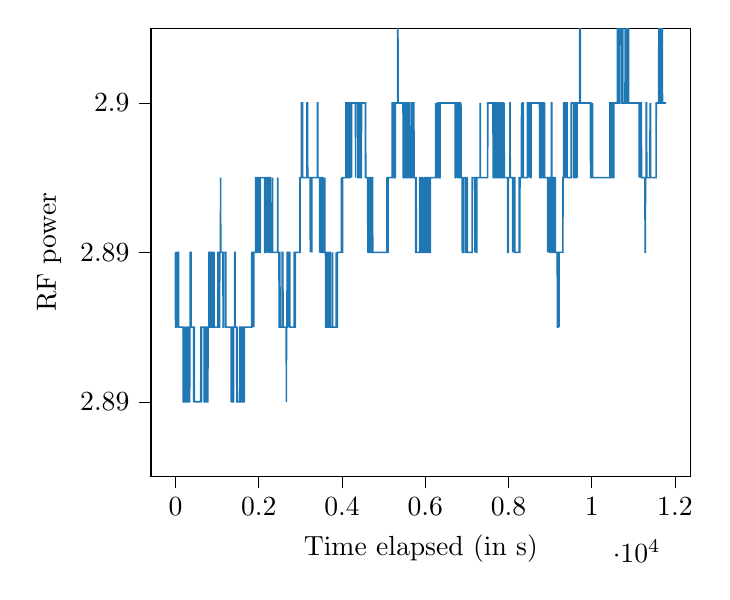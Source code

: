 % This file was created by tikzplotlib v0.9.5.
\begin{tikzpicture}

\definecolor{color0}{rgb}{0.122,0.467,0.706}

\begin{axis}[
legend cell align={left},
legend style={fill opacity=0.8, draw opacity=1, text opacity=1, draw=white!80!black},
tick align=outside,
tick pos=left,
x grid style={white!69.02!black},
xlabel={Time elapsed (in s)},
ylabel={RF power},
xmin=-589.4, xmax=12377.4,
xtick style={color=black},
y grid style={white!69.02!black},
ymin=2.891, ymax=2.897,
ytick style={color=black}
]
\addplot [semithick, color0]
table {%
0 2.894
2 2.893
4 2.893
6 2.893
8 2.893
10 2.893
12 2.893
14 2.893
16 2.894
18 2.893
20 2.893
22 2.893
24 2.894
26 2.894
28 2.894
30 2.894
32 2.894
34 2.894
36 2.894
38 2.894
40 2.894
42 2.894
44 2.894
46 2.894
48 2.894
50 2.894
52 2.894
54 2.894
56 2.894
58 2.894
60 2.894
62 2.893
64 2.894
66 2.894
68 2.893
70 2.894
72 2.894
74 2.893
76 2.893
78 2.893
80 2.893
82 2.893
84 2.893
86 2.893
88 2.893
90 2.893
92 2.893
94 2.893
96 2.893
98 2.893
100 2.893
102 2.893
104 2.893
106 2.893
108 2.893
110 2.893
112 2.893
114 2.893
116 2.893
118 2.893
120 2.893
122 2.893
124 2.893
126 2.893
128 2.893
130 2.893
132 2.893
134 2.893
136 2.893
138 2.893
140 2.893
142 2.893
144 2.893
146 2.893
148 2.893
150 2.893
152 2.893
154 2.893
156 2.893
158 2.893
160 2.893
162 2.893
164 2.893
166 2.893
168 2.893
170 2.893
172 2.893
174 2.893
176 2.893
178 2.893
180 2.893
182 2.893
184 2.892
186 2.892
188 2.892
190 2.892
192 2.892
194 2.892
196 2.892
198 2.893
200 2.892
202 2.893
204 2.893
206 2.892
208 2.892
210 2.892
212 2.892
214 2.893
216 2.892
218 2.892
220 2.892
222 2.892
224 2.892
226 2.892
228 2.892
230 2.892
232 2.892
234 2.893
236 2.892
238 2.892
240 2.892
242 2.892
244 2.892
246 2.892
248 2.892
250 2.892
252 2.892
254 2.892
256 2.892
258 2.892
260 2.892
262 2.892
264 2.893
266 2.893
268 2.893
270 2.893
272 2.893
274 2.893
276 2.893
278 2.893
280 2.893
282 2.893
284 2.893
286 2.893
288 2.893
290 2.893
292 2.893
294 2.893
296 2.893
298 2.893
300 2.893
302 2.893
304 2.892
306 2.892
308 2.892
310 2.892
312 2.892
314 2.892
316 2.892
318 2.893
320 2.892
322 2.892
324 2.892
326 2.892
328 2.892
330 2.893
332 2.893
334 2.893
336 2.893
338 2.893
340 2.892
342 2.893
344 2.893
346 2.893
348 2.893
350 2.893
352 2.893
354 2.894
356 2.894
358 2.894
360 2.894
362 2.894
364 2.894
366 2.894
368 2.894
370 2.894
372 2.894
374 2.893
376 2.893
378 2.893
380 2.893
382 2.893
384 2.893
386 2.893
388 2.893
390 2.893
392 2.893
394 2.893
396 2.893
398 2.893
400 2.893
402 2.893
404 2.893
406 2.893
408 2.893
410 2.893
412 2.893
414 2.893
416 2.893
418 2.893
420 2.893
422 2.893
424 2.893
426 2.893
428 2.893
430 2.893
432 2.893
434 2.893
436 2.893
438 2.893
440 2.892
442 2.893
444 2.892
446 2.893
448 2.893
450 2.893
452 2.893
454 2.892
456 2.892
458 2.892
460 2.892
462 2.892
464 2.892
466 2.892
468 2.892
470 2.892
472 2.892
474 2.892
476 2.892
478 2.892
480 2.892
482 2.892
484 2.892
486 2.892
488 2.892
490 2.892
492 2.892
494 2.892
496 2.892
498 2.892
500 2.892
502 2.892
504 2.892
506 2.892
508 2.892
510 2.892
512 2.892
514 2.892
516 2.892
518 2.892
520 2.892
522 2.892
524 2.892
526 2.892
528 2.892
530 2.892
532 2.892
534 2.892
536 2.892
538 2.892
540 2.892
542 2.892
544 2.892
546 2.892
548 2.892
550 2.892
552 2.892
554 2.892
556 2.892
558 2.892
560 2.892
562 2.892
564 2.892
566 2.892
568 2.892
570 2.892
572 2.892
574 2.892
576 2.892
578 2.892
580 2.892
582 2.892
584 2.892
586 2.892
588 2.892
590 2.892
592 2.892
594 2.892
596 2.892
598 2.892
600 2.892
602 2.892
604 2.892
606 2.892
608 2.892
610 2.893
612 2.893
614 2.893
616 2.893
618 2.893
620 2.893
622 2.893
624 2.893
626 2.892
628 2.893
630 2.893
632 2.893
634 2.893
636 2.893
638 2.893
640 2.893
642 2.893
644 2.893
646 2.893
648 2.893
650 2.893
652 2.893
654 2.893
656 2.893
658 2.893
660 2.893
662 2.893
664 2.893
666 2.893
668 2.893
670 2.893
672 2.893
674 2.893
676 2.893
678 2.893
680 2.893
682 2.893
684 2.893
686 2.893
688 2.893
690 2.893
692 2.892
694 2.893
696 2.893
698 2.892
700 2.892
702 2.892
704 2.893
706 2.892
708 2.892
710 2.892
712 2.893
714 2.893
716 2.893
718 2.893
720 2.893
722 2.893
724 2.893
726 2.893
728 2.893
730 2.893
732 2.893
734 2.893
736 2.893
738 2.893
740 2.893
742 2.893
744 2.893
746 2.893
748 2.893
750 2.893
752 2.893
754 2.893
756 2.893
758 2.892
760 2.892
762 2.893
764 2.892
766 2.893
768 2.892
770 2.892
772 2.892
774 2.892
776 2.892
778 2.892
780 2.893
782 2.893
784 2.893
786 2.893
788 2.893
790 2.893
792 2.893
794 2.893
796 2.893
798 2.893
800 2.893
802 2.893
804 2.894
806 2.894
808 2.893
810 2.894
812 2.894
814 2.893
816 2.893
818 2.893
820 2.893
822 2.893
824 2.893
826 2.893
828 2.893
830 2.893
832 2.894
834 2.893
836 2.893
838 2.893
840 2.893
842 2.893
844 2.893
846 2.894
848 2.894
850 2.894
852 2.894
854 2.894
856 2.894
858 2.894
860 2.894
862 2.894
864 2.894
866 2.894
868 2.894
870 2.894
872 2.894
874 2.894
876 2.894
878 2.893
880 2.894
882 2.893
884 2.893
886 2.893
888 2.893
890 2.894
892 2.893
894 2.894
896 2.894
898 2.893
900 2.893
902 2.894
904 2.894
906 2.894
908 2.894
910 2.894
912 2.894
914 2.893
916 2.893
918 2.893
920 2.894
922 2.894
924 2.893
926 2.894
928 2.893
930 2.893
932 2.893
934 2.893
936 2.893
938 2.893
940 2.893
942 2.893
944 2.893
946 2.893
948 2.893
950 2.893
952 2.893
954 2.893
956 2.893
958 2.893
960 2.893
962 2.893
964 2.893
966 2.893
968 2.893
970 2.893
972 2.893
974 2.893
976 2.893
978 2.893
980 2.893
982 2.893
984 2.893
986 2.893
988 2.893
990 2.893
992 2.893
994 2.893
996 2.893
998 2.893
1000 2.893
1002 2.893
1004 2.893
1006 2.893
1008 2.893
1010 2.893
1012 2.893
1014 2.893
1016 2.893
1018 2.893
1020 2.893
1022 2.894
1024 2.894
1026 2.894
1028 2.894
1030 2.894
1032 2.894
1034 2.894
1036 2.894
1038 2.894
1040 2.893
1042 2.894
1044 2.893
1046 2.893
1048 2.893
1050 2.893
1052 2.893
1054 2.893
1056 2.893
1058 2.893
1060 2.893
1062 2.894
1064 2.894
1066 2.894
1068 2.894
1070 2.894
1072 2.894
1074 2.894
1076 2.894
1078 2.894
1080 2.894
1082 2.894
1084 2.895
1086 2.894
1088 2.894
1090 2.894
1092 2.894
1094 2.894
1096 2.894
1098 2.894
1100 2.894
1102 2.894
1104 2.894
1106 2.894
1108 2.894
1110 2.894
1112 2.894
1114 2.894
1116 2.894
1118 2.894
1120 2.894
1122 2.894
1124 2.894
1126 2.894
1128 2.894
1130 2.894
1132 2.894
1134 2.894
1136 2.894
1138 2.894
1140 2.894
1142 2.894
1144 2.893
1146 2.893
1148 2.893
1150 2.893
1152 2.894
1154 2.893
1156 2.894
1158 2.894
1160 2.894
1162 2.894
1164 2.894
1166 2.894
1168 2.894
1170 2.894
1172 2.894
1174 2.894
1176 2.894
1178 2.894
1180 2.894
1182 2.894
1184 2.894
1186 2.894
1188 2.894
1190 2.894
1192 2.894
1194 2.894
1196 2.894
1198 2.894
1200 2.894
1202 2.894
1204 2.894
1206 2.894
1208 2.893
1210 2.893
1212 2.893
1214 2.893
1216 2.893
1218 2.893
1220 2.893
1222 2.893
1224 2.893
1226 2.893
1228 2.893
1230 2.893
1232 2.893
1234 2.893
1236 2.893
1238 2.893
1240 2.893
1242 2.893
1244 2.893
1246 2.893
1248 2.893
1250 2.893
1252 2.893
1254 2.893
1256 2.893
1258 2.893
1260 2.893
1262 2.893
1264 2.893
1266 2.893
1268 2.893
1270 2.893
1272 2.893
1274 2.893
1276 2.893
1278 2.893
1280 2.893
1282 2.893
1284 2.893
1286 2.893
1288 2.893
1290 2.893
1292 2.893
1294 2.893
1296 2.893
1298 2.893
1300 2.893
1302 2.893
1304 2.893
1306 2.893
1308 2.893
1310 2.893
1312 2.893
1314 2.893
1316 2.893
1318 2.893
1320 2.893
1322 2.893
1324 2.893
1326 2.893
1328 2.893
1330 2.893
1332 2.893
1334 2.893
1336 2.893
1338 2.892
1340 2.893
1342 2.893
1344 2.893
1346 2.893
1348 2.892
1350 2.892
1352 2.893
1354 2.893
1356 2.893
1358 2.892
1360 2.893
1362 2.892
1364 2.892
1366 2.892
1368 2.892
1370 2.892
1372 2.892
1374 2.892
1376 2.892
1378 2.892
1380 2.892
1382 2.892
1384 2.892
1386 2.892
1388 2.892
1390 2.892
1392 2.892
1394 2.892
1396 2.893
1398 2.893
1400 2.893
1402 2.893
1404 2.893
1406 2.893
1408 2.893
1410 2.893
1412 2.893
1414 2.893
1416 2.893
1418 2.893
1420 2.893
1422 2.893
1424 2.894
1426 2.893
1428 2.894
1430 2.894
1432 2.893
1434 2.893
1436 2.893
1438 2.893
1440 2.893
1442 2.893
1444 2.893
1446 2.893
1448 2.893
1450 2.893
1452 2.893
1454 2.893
1456 2.893
1458 2.893
1460 2.893
1462 2.893
1464 2.893
1466 2.893
1468 2.893
1470 2.893
1472 2.893
1474 2.892
1476 2.892
1478 2.892
1480 2.893
1482 2.892
1484 2.892
1486 2.892
1488 2.892
1490 2.892
1492 2.892
1494 2.892
1496 2.892
1498 2.892
1500 2.892
1502 2.892
1504 2.892
1506 2.892
1508 2.892
1510 2.892
1512 2.892
1514 2.892
1516 2.892
1518 2.892
1520 2.892
1522 2.892
1524 2.892
1526 2.892
1528 2.892
1530 2.892
1532 2.892
1534 2.892
1536 2.892
1538 2.892
1540 2.892
1542 2.892
1544 2.893
1546 2.893
1548 2.893
1550 2.893
1552 2.893
1554 2.893
1556 2.893
1558 2.893
1560 2.893
1562 2.893
1564 2.893
1566 2.893
1568 2.893
1570 2.893
1572 2.893
1574 2.892
1576 2.893
1578 2.893
1580 2.893
1582 2.893
1584 2.893
1586 2.892
1588 2.893
1590 2.893
1592 2.892
1594 2.892
1596 2.893
1598 2.892
1600 2.893
1602 2.892
1604 2.892
1606 2.892
1608 2.892
1610 2.892
1612 2.892
1614 2.892
1616 2.892
1618 2.892
1620 2.892
1622 2.892
1624 2.893
1626 2.892
1628 2.893
1630 2.893
1632 2.893
1634 2.893
1636 2.893
1638 2.893
1640 2.893
1642 2.893
1644 2.892
1646 2.892
1648 2.893
1650 2.892
1652 2.893
1654 2.893
1656 2.893
1658 2.893
1660 2.893
1662 2.893
1664 2.893
1666 2.893
1668 2.893
1670 2.893
1672 2.893
1674 2.893
1676 2.893
1678 2.893
1680 2.893
1682 2.893
1684 2.893
1686 2.893
1688 2.893
1690 2.893
1692 2.893
1694 2.893
1696 2.893
1698 2.893
1700 2.893
1702 2.893
1704 2.893
1706 2.893
1708 2.893
1710 2.893
1712 2.893
1714 2.893
1716 2.893
1718 2.893
1720 2.893
1722 2.893
1724 2.893
1726 2.893
1728 2.893
1730 2.893
1732 2.893
1734 2.893
1736 2.893
1738 2.893
1740 2.893
1742 2.893
1744 2.893
1746 2.893
1748 2.893
1750 2.893
1752 2.893
1754 2.893
1756 2.893
1758 2.893
1760 2.893
1762 2.893
1764 2.893
1766 2.893
1768 2.893
1770 2.893
1772 2.893
1774 2.893
1776 2.893
1778 2.893
1780 2.893
1782 2.893
1784 2.893
1786 2.893
1788 2.893
1790 2.893
1792 2.893
1794 2.893
1796 2.893
1798 2.893
1800 2.893
1802 2.893
1804 2.893
1806 2.893
1808 2.893
1810 2.893
1812 2.893
1814 2.893
1816 2.893
1818 2.893
1820 2.893
1822 2.893
1824 2.893
1826 2.893
1828 2.893
1830 2.893
1832 2.893
1834 2.894
1836 2.894
1838 2.894
1840 2.894
1842 2.894
1844 2.894
1846 2.894
1848 2.894
1850 2.894
1852 2.894
1854 2.894
1856 2.894
1858 2.894
1860 2.894
1862 2.894
1864 2.894
1866 2.894
1868 2.894
1870 2.894
1872 2.894
1874 2.894
1876 2.894
1878 2.894
1880 2.893
1882 2.894
1884 2.894
1886 2.894
1888 2.894
1890 2.894
1892 2.894
1894 2.894
1896 2.894
1898 2.894
1900 2.894
1902 2.894
1904 2.894
1906 2.894
1908 2.894
1910 2.894
1912 2.894
1914 2.894
1916 2.894
1918 2.894
1920 2.894
1922 2.894
1924 2.894
1926 2.894
1928 2.894
1930 2.895
1932 2.895
1934 2.895
1936 2.894
1938 2.894
1940 2.894
1942 2.894
1944 2.894
1946 2.894
1948 2.894
1950 2.894
1952 2.894
1954 2.894
1956 2.894
1958 2.894
1960 2.894
1962 2.894
1964 2.894
1966 2.895
1968 2.895
1970 2.895
1972 2.895
1974 2.895
1976 2.895
1978 2.895
1980 2.895
1982 2.895
1984 2.895
1986 2.895
1988 2.895
1990 2.895
1992 2.895
1994 2.895
1996 2.895
1998 2.894
2000 2.894
2002 2.895
2004 2.895
2006 2.895
2008 2.895
2010 2.895
2012 2.894
2014 2.894
2016 2.894
2018 2.894
2020 2.894
2022 2.894
2024 2.894
2026 2.894
2028 2.894
2030 2.894
2032 2.895
2034 2.895
2036 2.894
2038 2.895
2040 2.895
2042 2.895
2044 2.895
2046 2.895
2048 2.895
2050 2.895
2052 2.895
2054 2.895
2056 2.895
2058 2.895
2060 2.895
2062 2.895
2064 2.895
2066 2.895
2068 2.895
2070 2.895
2072 2.895
2074 2.895
2076 2.895
2078 2.895
2080 2.895
2082 2.895
2084 2.895
2086 2.895
2088 2.895
2090 2.895
2092 2.895
2094 2.895
2096 2.895
2098 2.895
2100 2.895
2102 2.895
2104 2.895
2106 2.895
2108 2.895
2110 2.895
2112 2.895
2114 2.895
2116 2.895
2118 2.895
2120 2.895
2122 2.895
2124 2.895
2126 2.895
2128 2.895
2130 2.895
2132 2.895
2134 2.895
2136 2.895
2138 2.895
2140 2.895
2142 2.895
2144 2.894
2146 2.895
2148 2.894
2150 2.894
2152 2.895
2154 2.895
2156 2.894
2158 2.894
2160 2.894
2162 2.894
2164 2.894
2166 2.894
2168 2.894
2170 2.894
2172 2.894
2174 2.894
2176 2.894
2178 2.894
2180 2.895
2182 2.895
2184 2.895
2186 2.895
2188 2.895
2190 2.895
2192 2.895
2194 2.895
2196 2.895
2198 2.895
2200 2.895
2202 2.895
2204 2.895
2206 2.895
2208 2.895
2210 2.894
2212 2.895
2214 2.894
2216 2.895
2218 2.895
2220 2.895
2222 2.895
2224 2.895
2226 2.895
2228 2.895
2230 2.895
2232 2.895
2234 2.895
2236 2.895
2238 2.895
2240 2.895
2242 2.894
2244 2.894
2246 2.894
2248 2.894
2250 2.894
2252 2.894
2254 2.894
2256 2.894
2258 2.894
2260 2.894
2262 2.894
2264 2.894
2266 2.894
2268 2.894
2270 2.894
2272 2.894
2274 2.895
2276 2.895
2278 2.895
2280 2.895
2282 2.894
2284 2.894
2286 2.894
2288 2.894
2290 2.894
2292 2.894
2294 2.894
2296 2.894
2298 2.894
2300 2.894
2302 2.894
2304 2.894
2306 2.894
2308 2.894
2310 2.894
2312 2.894
2314 2.894
2316 2.894
2318 2.894
2320 2.894
2322 2.894
2324 2.894
2326 2.894
2328 2.894
2330 2.894
2332 2.895
2334 2.894
2336 2.894
2338 2.894
2340 2.894
2342 2.894
2344 2.894
2346 2.894
2348 2.894
2350 2.894
2352 2.894
2354 2.894
2356 2.894
2358 2.894
2360 2.894
2362 2.894
2364 2.894
2366 2.894
2368 2.894
2370 2.894
2372 2.894
2374 2.894
2376 2.894
2378 2.894
2380 2.894
2382 2.894
2384 2.894
2386 2.894
2388 2.894
2390 2.894
2392 2.894
2394 2.894
2396 2.894
2398 2.894
2400 2.894
2402 2.894
2404 2.894
2406 2.894
2408 2.894
2410 2.894
2412 2.894
2414 2.894
2416 2.894
2418 2.894
2420 2.894
2422 2.894
2424 2.894
2426 2.894
2428 2.894
2430 2.894
2432 2.894
2434 2.894
2436 2.894
2438 2.894
2440 2.894
2442 2.894
2444 2.894
2446 2.894
2448 2.894
2450 2.894
2452 2.894
2454 2.894
2456 2.894
2458 2.895
2460 2.894
2462 2.894
2464 2.894
2466 2.894
2468 2.894
2470 2.894
2472 2.894
2474 2.894
2476 2.894
2478 2.894
2480 2.894
2482 2.894
2484 2.894
2486 2.894
2488 2.894
2490 2.893
2492 2.893
2494 2.894
2496 2.894
2498 2.894
2500 2.893
2502 2.894
2504 2.893
2506 2.894
2508 2.894
2510 2.893
2512 2.893
2514 2.893
2516 2.893
2518 2.893
2520 2.893
2522 2.893
2524 2.893
2526 2.893
2528 2.893
2530 2.893
2532 2.893
2534 2.893
2536 2.893
2538 2.893
2540 2.893
2542 2.893
2544 2.893
2546 2.893
2548 2.893
2550 2.893
2552 2.893
2554 2.893
2556 2.893
2558 2.893
2560 2.893
2562 2.893
2564 2.894
2566 2.894
2568 2.894
2570 2.894
2572 2.894
2574 2.894
2576 2.894
2578 2.894
2580 2.894
2582 2.893
2584 2.893
2586 2.893
2588 2.893
2590 2.893
2592 2.893
2594 2.893
2596 2.893
2598 2.893
2600 2.893
2602 2.893
2604 2.893
2606 2.893
2608 2.893
2610 2.893
2612 2.893
2614 2.893
2616 2.893
2618 2.893
2620 2.893
2622 2.893
2624 2.893
2626 2.893
2628 2.893
2630 2.893
2632 2.893
2634 2.893
2636 2.893
2638 2.893
2640 2.893
2642 2.893
2644 2.893
2646 2.893
2648 2.893
2650 2.893
2652 2.893
2654 2.893
2656 2.893
2658 2.893
2660 2.893
2662 2.893
2664 2.892
2666 2.893
2668 2.893
2670 2.893
2672 2.893
2674 2.893
2676 2.893
2678 2.893
2680 2.893
2682 2.894
2684 2.894
2686 2.894
2688 2.894
2690 2.894
2692 2.894
2694 2.894
2696 2.894
2698 2.894
2700 2.894
2702 2.894
2704 2.894
2706 2.894
2708 2.894
2710 2.894
2712 2.894
2714 2.894
2716 2.894
2718 2.894
2720 2.894
2722 2.894
2724 2.894
2726 2.894
2728 2.893
2730 2.894
2732 2.893
2734 2.894
2736 2.893
2738 2.894
2740 2.893
2742 2.894
2744 2.894
2746 2.893
2748 2.893
2750 2.893
2752 2.893
2754 2.893
2756 2.893
2758 2.893
2760 2.893
2762 2.893
2764 2.893
2766 2.893
2768 2.893
2770 2.893
2772 2.893
2774 2.893
2776 2.893
2778 2.893
2780 2.893
2782 2.893
2784 2.893
2786 2.893
2788 2.893
2790 2.893
2792 2.893
2794 2.893
2796 2.893
2798 2.893
2800 2.893
2802 2.893
2804 2.893
2806 2.893
2808 2.893
2810 2.893
2812 2.893
2814 2.893
2816 2.893
2818 2.893
2820 2.893
2822 2.893
2824 2.893
2826 2.893
2828 2.893
2830 2.893
2832 2.893
2834 2.893
2836 2.893
2838 2.893
2840 2.893
2842 2.893
2844 2.893
2846 2.893
2848 2.893
2850 2.893
2852 2.893
2854 2.894
2856 2.894
2858 2.893
2860 2.894
2862 2.894
2864 2.894
2866 2.894
2868 2.893
2870 2.893
2872 2.894
2874 2.894
2876 2.893
2878 2.894
2880 2.894
2882 2.894
2884 2.894
2886 2.894
2888 2.894
2890 2.894
2892 2.894
2894 2.894
2896 2.894
2898 2.894
2900 2.894
2902 2.894
2904 2.894
2906 2.894
2908 2.894
2910 2.894
2912 2.894
2914 2.894
2916 2.894
2918 2.894
2920 2.894
2922 2.894
2924 2.894
2926 2.894
2928 2.894
2930 2.894
2932 2.894
2934 2.894
2936 2.894
2938 2.894
2940 2.894
2942 2.894
2944 2.894
2946 2.894
2948 2.894
2950 2.894
2952 2.894
2954 2.894
2956 2.894
2958 2.894
2960 2.894
2962 2.894
2964 2.894
2966 2.894
2968 2.894
2970 2.894
2972 2.894
2974 2.894
2976 2.894
2978 2.894
2980 2.894
2982 2.894
2984 2.894
2986 2.894
2988 2.894
2990 2.894
2992 2.895
2994 2.895
2996 2.895
2998 2.895
3000 2.895
3002 2.895
3004 2.895
3006 2.895
3008 2.895
3010 2.895
3012 2.895
3014 2.895
3016 2.895
3018 2.895
3020 2.895
3022 2.895
3024 2.895
3026 2.895
3028 2.896
3030 2.896
3032 2.896
3034 2.896
3036 2.896
3038 2.896
3040 2.896
3042 2.896
3044 2.896
3046 2.896
3048 2.896
3050 2.896
3052 2.895
3054 2.895
3056 2.895
3058 2.895
3060 2.895
3062 2.895
3064 2.895
3066 2.895
3068 2.895
3070 2.895
3072 2.895
3074 2.895
3076 2.895
3078 2.895
3080 2.895
3082 2.895
3084 2.895
3086 2.895
3088 2.895
3090 2.895
3092 2.895
3094 2.895
3096 2.895
3098 2.895
3100 2.895
3102 2.895
3104 2.895
3106 2.895
3108 2.895
3110 2.895
3112 2.895
3114 2.895
3116 2.895
3118 2.895
3120 2.895
3122 2.895
3124 2.895
3126 2.895
3128 2.895
3130 2.895
3132 2.895
3134 2.895
3136 2.895
3138 2.895
3140 2.895
3142 2.895
3144 2.895
3146 2.895
3148 2.895
3150 2.895
3152 2.895
3154 2.895
3156 2.895
3158 2.895
3160 2.896
3162 2.896
3164 2.896
3166 2.896
3168 2.896
3170 2.896
3172 2.896
3174 2.896
3176 2.895
3178 2.895
3180 2.895
3182 2.895
3184 2.895
3186 2.895
3188 2.895
3190 2.895
3192 2.895
3194 2.895
3196 2.895
3198 2.895
3200 2.895
3202 2.895
3204 2.895
3206 2.895
3208 2.895
3210 2.895
3212 2.895
3214 2.895
3216 2.895
3218 2.895
3220 2.895
3222 2.895
3224 2.895
3226 2.895
3228 2.895
3230 2.895
3232 2.895
3234 2.895
3236 2.895
3238 2.895
3240 2.894
3242 2.895
3244 2.895
3246 2.895
3248 2.895
3250 2.895
3252 2.895
3254 2.895
3256 2.895
3258 2.895
3260 2.895
3262 2.895
3264 2.895
3266 2.895
3268 2.894
3270 2.895
3272 2.894
3274 2.895
3276 2.895
3278 2.895
3280 2.895
3282 2.895
3284 2.895
3286 2.895
3288 2.895
3290 2.895
3292 2.895
3294 2.895
3296 2.895
3298 2.895
3300 2.895
3302 2.895
3304 2.895
3306 2.895
3308 2.895
3310 2.895
3312 2.895
3314 2.895
3316 2.895
3318 2.895
3320 2.895
3322 2.895
3324 2.895
3326 2.895
3328 2.895
3330 2.895
3332 2.895
3334 2.895
3336 2.895
3338 2.895
3340 2.895
3342 2.895
3344 2.895
3346 2.895
3348 2.895
3350 2.895
3352 2.895
3354 2.895
3356 2.895
3358 2.895
3360 2.895
3362 2.895
3364 2.895
3366 2.895
3368 2.895
3370 2.895
3372 2.895
3374 2.895
3376 2.895
3378 2.895
3380 2.895
3382 2.895
3384 2.895
3386 2.895
3388 2.895
3390 2.895
3392 2.895
3394 2.895
3396 2.895
3398 2.895
3400 2.895
3402 2.895
3404 2.895
3406 2.895
3408 2.895
3410 2.895
3412 2.896
3414 2.896
3416 2.896
3418 2.896
3420 2.896
3422 2.895
3424 2.895
3426 2.895
3428 2.895
3430 2.895
3432 2.895
3434 2.895
3436 2.895
3438 2.895
3440 2.895
3442 2.895
3444 2.895
3446 2.895
3448 2.895
3450 2.895
3452 2.895
3454 2.895
3456 2.895
3458 2.895
3460 2.895
3462 2.895
3464 2.895
3466 2.894
3468 2.895
3470 2.895
3472 2.895
3474 2.895
3476 2.894
3478 2.895
3480 2.895
3482 2.894
3484 2.894
3486 2.894
3488 2.894
3490 2.894
3492 2.894
3494 2.894
3496 2.894
3498 2.894
3500 2.894
3502 2.894
3504 2.894
3506 2.894
3508 2.894
3510 2.894
3512 2.894
3514 2.894
3516 2.894
3518 2.895
3520 2.895
3522 2.895
3524 2.895
3526 2.895
3528 2.895
3530 2.895
3532 2.895
3534 2.895
3536 2.895
3538 2.895
3540 2.895
3542 2.894
3544 2.894
3546 2.894
3548 2.894
3550 2.894
3552 2.894
3554 2.894
3556 2.894
3558 2.894
3560 2.894
3562 2.894
3564 2.894
3566 2.894
3568 2.894
3570 2.894
3572 2.894
3574 2.894
3576 2.894
3578 2.894
3580 2.894
3582 2.894
3584 2.894
3586 2.894
3588 2.895
3590 2.894
3592 2.894
3594 2.894
3596 2.894
3598 2.894
3600 2.894
3602 2.894
3604 2.894
3606 2.894
3608 2.893
3610 2.893
3612 2.893
3614 2.893
3616 2.893
3618 2.894
3620 2.894
3622 2.894
3624 2.894
3626 2.894
3628 2.894
3630 2.894
3632 2.894
3634 2.894
3636 2.894
3638 2.894
3640 2.894
3642 2.894
3644 2.894
3646 2.894
3648 2.894
3650 2.894
3652 2.894
3654 2.894
3656 2.894
3658 2.894
3660 2.894
3662 2.893
3664 2.893
3666 2.893
3668 2.894
3670 2.893
3672 2.894
3674 2.894
3676 2.894
3678 2.894
3680 2.893
3682 2.893
3684 2.893
3686 2.893
3688 2.893
3690 2.893
3692 2.894
3694 2.893
3696 2.893
3698 2.893
3700 2.893
3702 2.893
3704 2.893
3706 2.893
3708 2.893
3710 2.893
3712 2.893
3714 2.893
3716 2.893
3718 2.894
3720 2.894
3722 2.893
3724 2.893
3726 2.893
3728 2.893
3730 2.893
3732 2.893
3734 2.893
3736 2.893
3738 2.893
3740 2.893
3742 2.893
3744 2.893
3746 2.893
3748 2.893
3750 2.893
3752 2.893
3754 2.893
3756 2.893
3758 2.893
3760 2.893
3762 2.893
3764 2.893
3766 2.893
3768 2.893
3770 2.893
3772 2.894
3774 2.893
3776 2.893
3778 2.893
3780 2.893
3782 2.893
3784 2.893
3786 2.893
3788 2.893
3790 2.893
3792 2.893
3794 2.893
3796 2.893
3798 2.893
3800 2.893
3802 2.893
3804 2.893
3806 2.893
3808 2.893
3810 2.893
3812 2.893
3814 2.893
3816 2.893
3818 2.893
3820 2.893
3822 2.893
3824 2.893
3826 2.893
3828 2.893
3830 2.893
3832 2.893
3834 2.893
3836 2.893
3838 2.893
3840 2.893
3842 2.893
3844 2.893
3846 2.893
3848 2.893
3850 2.893
3852 2.893
3854 2.893
3856 2.893
3858 2.893
3860 2.893
3862 2.893
3864 2.894
3866 2.893
3868 2.894
3870 2.893
3872 2.893
3874 2.893
3876 2.893
3878 2.893
3880 2.893
3882 2.893
3884 2.893
3886 2.894
3888 2.893
3890 2.894
3892 2.894
3894 2.894
3896 2.894
3898 2.894
3900 2.894
3902 2.894
3904 2.894
3906 2.894
3908 2.894
3910 2.894
3912 2.894
3914 2.894
3916 2.894
3918 2.894
3920 2.894
3922 2.894
3924 2.894
3926 2.894
3928 2.894
3930 2.894
3932 2.894
3934 2.894
3936 2.894
3938 2.894
3940 2.894
3942 2.894
3944 2.894
3946 2.894
3948 2.894
3950 2.894
3952 2.894
3954 2.894
3956 2.894
3958 2.894
3960 2.894
3962 2.894
3964 2.894
3966 2.894
3968 2.894
3970 2.894
3972 2.894
3974 2.894
3976 2.894
3978 2.894
3980 2.894
3982 2.894
3984 2.894
3986 2.894
3988 2.894
3990 2.895
3992 2.894
3994 2.895
3996 2.894
3998 2.894
4000 2.894
4002 2.894
4004 2.894
4006 2.894
4008 2.895
4010 2.894
4012 2.894
4014 2.895
4016 2.895
4018 2.895
4020 2.895
4022 2.895
4024 2.895
4026 2.895
4028 2.895
4030 2.895
4032 2.895
4034 2.895
4036 2.895
4038 2.895
4040 2.895
4042 2.895
4044 2.895
4046 2.895
4048 2.895
4050 2.895
4052 2.895
4054 2.895
4056 2.895
4058 2.895
4060 2.895
4062 2.895
4064 2.895
4066 2.895
4068 2.895
4070 2.895
4072 2.895
4074 2.895
4076 2.895
4078 2.895
4080 2.895
4082 2.895
4084 2.895
4086 2.895
4088 2.895
4090 2.895
4092 2.895
4094 2.895
4096 2.896
4098 2.896
4100 2.896
4102 2.896
4104 2.896
4106 2.896
4108 2.896
4110 2.896
4112 2.896
4114 2.896
4116 2.896
4118 2.896
4120 2.896
4122 2.896
4124 2.896
4126 2.896
4128 2.896
4130 2.896
4132 2.896
4134 2.895
4136 2.895
4138 2.895
4140 2.895
4142 2.896
4144 2.896
4146 2.895
4148 2.895
4150 2.895
4152 2.895
4154 2.895
4156 2.895
4158 2.895
4160 2.895
4162 2.895
4164 2.895
4166 2.895
4168 2.896
4170 2.896
4172 2.895
4174 2.896
4176 2.896
4178 2.895
4180 2.895
4182 2.895
4184 2.895
4186 2.895
4188 2.895
4190 2.896
4192 2.896
4194 2.895
4196 2.896
4198 2.896
4200 2.896
4202 2.896
4204 2.896
4206 2.896
4208 2.896
4210 2.896
4212 2.896
4214 2.896
4216 2.896
4218 2.896
4220 2.896
4222 2.896
4224 2.896
4226 2.896
4228 2.895
4230 2.896
4232 2.896
4234 2.896
4236 2.896
4238 2.896
4240 2.896
4242 2.896
4244 2.896
4246 2.896
4248 2.896
4250 2.896
4252 2.896
4254 2.896
4256 2.896
4258 2.896
4260 2.896
4262 2.896
4264 2.896
4266 2.896
4268 2.896
4270 2.896
4272 2.896
4274 2.896
4276 2.896
4278 2.896
4280 2.896
4282 2.896
4284 2.896
4286 2.896
4288 2.896
4290 2.896
4292 2.896
4294 2.896
4296 2.896
4298 2.896
4300 2.896
4302 2.896
4304 2.896
4306 2.896
4308 2.896
4310 2.896
4312 2.896
4314 2.896
4316 2.896
4318 2.896
4320 2.896
4322 2.896
4324 2.896
4326 2.896
4328 2.895
4330 2.896
4332 2.896
4334 2.896
4336 2.896
4338 2.896
4340 2.896
4342 2.896
4344 2.896
4346 2.896
4348 2.896
4350 2.896
4352 2.896
4354 2.896
4356 2.896
4358 2.896
4360 2.896
4362 2.896
4364 2.896
4366 2.896
4368 2.896
4370 2.896
4372 2.896
4374 2.896
4376 2.896
4378 2.896
4380 2.896
4382 2.896
4384 2.895
4386 2.895
4388 2.896
4390 2.896
4392 2.896
4394 2.896
4396 2.895
4398 2.895
4400 2.896
4402 2.896
4404 2.896
4406 2.895
4408 2.895
4410 2.895
4412 2.895
4414 2.895
4416 2.895
4418 2.895
4420 2.895
4422 2.895
4424 2.896
4426 2.896
4428 2.896
4430 2.896
4432 2.896
4434 2.896
4436 2.896
4438 2.896
4440 2.896
4442 2.895
4444 2.895
4446 2.895
4448 2.895
4450 2.895
4452 2.895
4454 2.895
4456 2.895
4458 2.895
4460 2.895
4462 2.895
4464 2.895
4466 2.895
4468 2.896
4470 2.896
4472 2.896
4474 2.896
4476 2.896
4478 2.896
4480 2.896
4482 2.896
4484 2.896
4486 2.896
4488 2.896
4490 2.896
4492 2.896
4494 2.896
4496 2.896
4498 2.896
4500 2.896
4502 2.896
4504 2.896
4506 2.896
4508 2.896
4510 2.896
4512 2.896
4514 2.896
4516 2.896
4518 2.896
4520 2.896
4522 2.896
4524 2.896
4526 2.896
4528 2.896
4530 2.896
4532 2.896
4534 2.896
4536 2.896
4538 2.896
4540 2.896
4542 2.896
4544 2.896
4546 2.896
4548 2.896
4550 2.896
4552 2.896
4554 2.896
4556 2.896
4558 2.896
4560 2.896
4562 2.896
4564 2.896
4566 2.895
4568 2.896
4570 2.895
4572 2.895
4574 2.895
4576 2.895
4578 2.895
4580 2.895
4582 2.895
4584 2.895
4586 2.895
4588 2.895
4590 2.895
4592 2.895
4594 2.895
4596 2.895
4598 2.895
4600 2.895
4602 2.895
4604 2.895
4606 2.895
4608 2.895
4610 2.895
4612 2.895
4614 2.895
4616 2.895
4618 2.895
4620 2.895
4622 2.894
4624 2.895
4626 2.895
4628 2.895
4630 2.894
4632 2.894
4634 2.894
4636 2.894
4638 2.894
4640 2.894
4642 2.894
4644 2.894
4646 2.894
4648 2.894
4650 2.894
4652 2.894
4654 2.895
4656 2.895
4658 2.895
4660 2.894
4662 2.894
4664 2.895
4666 2.894
4668 2.895
4670 2.895
4672 2.895
4674 2.895
4676 2.895
4678 2.895
4680 2.895
4682 2.895
4684 2.895
4686 2.895
4688 2.895
4690 2.895
4692 2.895
4694 2.895
4696 2.895
4698 2.895
4700 2.895
4702 2.895
4704 2.895
4706 2.895
4708 2.894
4710 2.894
4712 2.894
4714 2.894
4716 2.894
4718 2.895
4720 2.894
4722 2.894
4724 2.894
4726 2.895
4728 2.895
4730 2.895
4732 2.895
4734 2.894
4736 2.895
4738 2.894
4740 2.894
4742 2.894
4744 2.894
4746 2.894
4748 2.894
4750 2.894
4752 2.894
4754 2.894
4756 2.894
4758 2.894
4760 2.894
4762 2.894
4764 2.894
4766 2.894
4768 2.894
4770 2.894
4772 2.894
4774 2.894
4776 2.894
4778 2.894
4780 2.894
4782 2.894
4784 2.894
4786 2.894
4788 2.894
4790 2.894
4792 2.894
4794 2.894
4796 2.894
4798 2.894
4800 2.894
4802 2.894
4804 2.894
4806 2.894
4808 2.894
4810 2.894
4812 2.894
4814 2.894
4816 2.894
4818 2.894
4820 2.894
4822 2.894
4824 2.894
4826 2.894
4828 2.894
4830 2.894
4832 2.894
4834 2.894
4836 2.894
4838 2.894
4840 2.894
4842 2.894
4844 2.894
4846 2.894
4848 2.894
4850 2.894
4852 2.894
4854 2.894
4856 2.894
4858 2.894
4860 2.894
4862 2.894
4864 2.894
4866 2.894
4868 2.894
4870 2.894
4872 2.894
4874 2.894
4876 2.894
4878 2.894
4880 2.894
4882 2.894
4884 2.894
4886 2.894
4888 2.894
4890 2.894
4892 2.894
4894 2.894
4896 2.894
4898 2.894
4900 2.894
4902 2.894
4904 2.894
4906 2.894
4908 2.894
4910 2.894
4912 2.894
4914 2.894
4916 2.894
4918 2.894
4920 2.894
4922 2.894
4924 2.894
4926 2.894
4928 2.894
4930 2.894
4932 2.894
4934 2.894
4936 2.894
4938 2.894
4940 2.894
4942 2.894
4944 2.894
4946 2.894
4948 2.894
4950 2.894
4952 2.894
4954 2.894
4956 2.894
4958 2.894
4960 2.894
4962 2.894
4964 2.894
4966 2.894
4968 2.894
4970 2.894
4972 2.894
4974 2.894
4976 2.894
4978 2.894
4980 2.894
4982 2.894
4984 2.894
4986 2.894
4988 2.894
4990 2.894
4992 2.894
4994 2.894
4996 2.894
4998 2.894
5000 2.894
5002 2.894
5004 2.894
5006 2.894
5008 2.894
5010 2.894
5012 2.894
5014 2.894
5016 2.894
5018 2.894
5020 2.894
5022 2.894
5024 2.894
5026 2.894
5028 2.894
5030 2.894
5032 2.894
5034 2.894
5036 2.894
5038 2.894
5040 2.894
5042 2.894
5044 2.894
5046 2.894
5048 2.894
5050 2.894
5052 2.894
5054 2.894
5056 2.894
5058 2.894
5060 2.894
5062 2.894
5064 2.894
5066 2.894
5068 2.894
5070 2.894
5072 2.894
5074 2.894
5076 2.894
5078 2.894
5080 2.895
5082 2.894
5084 2.894
5086 2.895
5088 2.895
5090 2.894
5092 2.894
5094 2.895
5096 2.894
5098 2.894
5100 2.894
5102 2.895
5104 2.895
5106 2.895
5108 2.894
5110 2.895
5112 2.895
5114 2.895
5116 2.895
5118 2.895
5120 2.895
5122 2.895
5124 2.895
5126 2.895
5128 2.895
5130 2.895
5132 2.895
5134 2.895
5136 2.895
5138 2.895
5140 2.895
5142 2.895
5144 2.895
5146 2.895
5148 2.895
5150 2.895
5152 2.895
5154 2.895
5156 2.895
5158 2.895
5160 2.895
5162 2.895
5164 2.895
5166 2.895
5168 2.895
5170 2.895
5172 2.895
5174 2.895
5176 2.895
5178 2.895
5180 2.895
5182 2.895
5184 2.895
5186 2.895
5188 2.895
5190 2.895
5192 2.895
5194 2.895
5196 2.895
5198 2.895
5200 2.895
5202 2.895
5204 2.895
5206 2.895
5208 2.896
5210 2.896
5212 2.896
5214 2.896
5216 2.896
5218 2.896
5220 2.895
5222 2.896
5224 2.896
5226 2.896
5228 2.896
5230 2.896
5232 2.896
5234 2.896
5236 2.895
5238 2.896
5240 2.896
5242 2.895
5244 2.895
5246 2.895
5248 2.895
5250 2.895
5252 2.895
5254 2.895
5256 2.895
5258 2.895
5260 2.895
5262 2.895
5264 2.895
5266 2.895
5268 2.895
5270 2.895
5272 2.895
5274 2.896
5276 2.895
5278 2.895
5280 2.895
5282 2.896
5284 2.896
5286 2.896
5288 2.896
5290 2.896
5292 2.896
5294 2.896
5296 2.896
5298 2.896
5300 2.896
5302 2.896
5304 2.896
5306 2.896
5308 2.896
5310 2.896
5312 2.896
5314 2.896
5316 2.896
5318 2.896
5320 2.896
5322 2.896
5324 2.896
5326 2.896
5328 2.896
5330 2.896
5332 2.896
5334 2.896
5336 2.896
5338 2.896
5340 2.896
5342 2.897
5344 2.897
5346 2.896
5348 2.896
5350 2.896
5352 2.896
5354 2.896
5356 2.896
5358 2.896
5360 2.896
5362 2.896
5364 2.896
5366 2.896
5368 2.896
5370 2.896
5372 2.896
5374 2.896
5376 2.896
5378 2.896
5380 2.896
5382 2.896
5384 2.896
5386 2.896
5388 2.896
5390 2.896
5392 2.896
5394 2.896
5396 2.896
5398 2.896
5400 2.896
5402 2.896
5404 2.896
5406 2.896
5408 2.896
5410 2.896
5412 2.896
5414 2.896
5416 2.896
5418 2.896
5420 2.896
5422 2.896
5424 2.896
5426 2.896
5428 2.896
5430 2.896
5432 2.896
5434 2.896
5436 2.896
5438 2.896
5440 2.896
5442 2.896
5444 2.896
5446 2.896
5448 2.896
5450 2.896
5452 2.896
5454 2.896
5456 2.896
5458 2.896
5460 2.896
5462 2.896
5464 2.896
5466 2.896
5468 2.896
5470 2.895
5472 2.895
5474 2.896
5476 2.895
5478 2.895
5480 2.895
5482 2.895
5484 2.895
5486 2.895
5488 2.895
5490 2.895
5492 2.895
5494 2.895
5496 2.895
5498 2.895
5500 2.895
5502 2.895
5504 2.895
5506 2.895
5508 2.895
5510 2.895
5512 2.895
5514 2.895
5516 2.895
5518 2.896
5520 2.896
5522 2.896
5524 2.895
5526 2.895
5528 2.895
5530 2.895
5532 2.895
5534 2.895
5536 2.895
5538 2.895
5540 2.895
5542 2.895
5544 2.895
5546 2.895
5548 2.896
5550 2.896
5552 2.896
5554 2.896
5556 2.896
5558 2.896
5560 2.896
5562 2.896
5564 2.896
5566 2.896
5568 2.896
5570 2.896
5572 2.896
5574 2.896
5576 2.896
5578 2.895
5580 2.895
5582 2.895
5584 2.895
5586 2.895
5588 2.895
5590 2.895
5592 2.895
5594 2.895
5596 2.895
5598 2.895
5600 2.895
5602 2.895
5604 2.895
5606 2.895
5608 2.895
5610 2.895
5612 2.895
5614 2.896
5616 2.895
5618 2.896
5620 2.896
5622 2.896
5624 2.896
5626 2.896
5628 2.895
5630 2.896
5632 2.896
5634 2.895
5636 2.895
5638 2.895
5640 2.895
5642 2.895
5644 2.895
5646 2.895
5648 2.895
5650 2.895
5652 2.895
5654 2.895
5656 2.895
5658 2.895
5660 2.895
5662 2.895
5664 2.895
5666 2.895
5668 2.895
5670 2.895
5672 2.895
5674 2.895
5676 2.895
5678 2.895
5680 2.895
5682 2.895
5684 2.896
5686 2.896
5688 2.896
5690 2.896
5692 2.895
5694 2.895
5696 2.895
5698 2.896
5700 2.896
5702 2.895
5704 2.895
5706 2.895
5708 2.895
5710 2.895
5712 2.895
5714 2.896
5716 2.896
5718 2.896
5720 2.896
5722 2.896
5724 2.896
5726 2.895
5728 2.896
5730 2.895
5732 2.895
5734 2.895
5736 2.895
5738 2.895
5740 2.895
5742 2.895
5744 2.895
5746 2.895
5748 2.895
5750 2.895
5752 2.895
5754 2.895
5756 2.895
5758 2.895
5760 2.895
5762 2.895
5764 2.895
5766 2.895
5768 2.895
5770 2.895
5772 2.895
5774 2.894
5776 2.894
5778 2.894
5780 2.895
5782 2.895
5784 2.894
5786 2.894
5788 2.894
5790 2.894
5792 2.894
5794 2.894
5796 2.894
5798 2.894
5800 2.894
5802 2.894
5804 2.894
5806 2.894
5808 2.894
5810 2.894
5812 2.894
5814 2.894
5816 2.894
5818 2.894
5820 2.894
5822 2.894
5824 2.894
5826 2.894
5828 2.894
5830 2.894
5832 2.894
5834 2.894
5836 2.894
5838 2.894
5840 2.894
5842 2.894
5844 2.894
5846 2.894
5848 2.894
5850 2.894
5852 2.894
5854 2.894
5856 2.894
5858 2.894
5860 2.894
5862 2.894
5864 2.894
5866 2.894
5868 2.894
5870 2.895
5872 2.895
5874 2.895
5876 2.895
5878 2.895
5880 2.895
5882 2.894
5884 2.895
5886 2.895
5888 2.894
5890 2.895
5892 2.894
5894 2.894
5896 2.895
5898 2.895
5900 2.895
5902 2.895
5904 2.895
5906 2.895
5908 2.895
5910 2.895
5912 2.894
5914 2.894
5916 2.895
5918 2.895
5920 2.895
5922 2.895
5924 2.895
5926 2.895
5928 2.895
5930 2.894
5932 2.894
5934 2.894
5936 2.894
5938 2.894
5940 2.894
5942 2.895
5944 2.894
5946 2.894
5948 2.894
5950 2.894
5952 2.894
5954 2.894
5956 2.894
5958 2.894
5960 2.894
5962 2.894
5964 2.894
5966 2.894
5968 2.894
5970 2.894
5972 2.894
5974 2.894
5976 2.894
5978 2.894
5980 2.895
5982 2.894
5984 2.894
5986 2.895
5988 2.895
5990 2.895
5992 2.895
5994 2.895
5996 2.895
5998 2.895
6000 2.895
6002 2.895
6004 2.895
6006 2.895
6008 2.895
6010 2.895
6012 2.895
6014 2.895
6016 2.894
6018 2.894
6020 2.894
6022 2.895
6024 2.894
6026 2.894
6028 2.894
6030 2.894
6032 2.894
6034 2.894
6036 2.894
6038 2.894
6040 2.894
6042 2.894
6044 2.894
6046 2.894
6048 2.894
6050 2.894
6052 2.894
6054 2.894
6056 2.894
6058 2.894
6060 2.894
6062 2.895
6064 2.895
6066 2.895
6068 2.895
6070 2.895
6072 2.895
6074 2.895
6076 2.895
6078 2.895
6080 2.895
6082 2.895
6084 2.895
6086 2.894
6088 2.894
6090 2.895
6092 2.894
6094 2.894
6096 2.895
6098 2.895
6100 2.894
6102 2.894
6104 2.894
6106 2.894
6108 2.894
6110 2.894
6112 2.894
6114 2.894
6116 2.894
6118 2.894
6120 2.894
6122 2.895
6124 2.895
6126 2.895
6128 2.895
6130 2.895
6132 2.895
6134 2.895
6136 2.895
6138 2.895
6140 2.895
6142 2.895
6144 2.895
6146 2.895
6148 2.895
6150 2.895
6152 2.895
6154 2.895
6156 2.895
6158 2.895
6160 2.895
6162 2.895
6164 2.895
6166 2.895
6168 2.895
6170 2.895
6172 2.895
6174 2.895
6176 2.895
6178 2.895
6180 2.895
6182 2.895
6184 2.895
6186 2.895
6188 2.895
6190 2.895
6192 2.895
6194 2.895
6196 2.895
6198 2.895
6200 2.895
6202 2.895
6204 2.895
6206 2.895
6208 2.895
6210 2.895
6212 2.895
6214 2.895
6216 2.895
6218 2.895
6220 2.895
6222 2.895
6224 2.895
6226 2.895
6228 2.895
6230 2.895
6232 2.895
6234 2.895
6236 2.895
6238 2.895
6240 2.895
6242 2.895
6244 2.895
6246 2.895
6248 2.895
6250 2.895
6252 2.896
6254 2.895
6256 2.895
6258 2.895
6260 2.895
6262 2.896
6264 2.895
6266 2.895
6268 2.895
6270 2.895
6272 2.895
6274 2.895
6276 2.895
6278 2.895
6280 2.895
6282 2.895
6284 2.895
6286 2.895
6288 2.895
6290 2.895
6292 2.895
6294 2.895
6296 2.895
6298 2.895
6300 2.895
6302 2.896
6304 2.895
6306 2.896
6308 2.896
6310 2.896
6312 2.896
6314 2.896
6316 2.896
6318 2.895
6320 2.895
6322 2.895
6324 2.895
6326 2.895
6328 2.896
6330 2.896
6332 2.896
6334 2.896
6336 2.895
6338 2.895
6340 2.895
6342 2.895
6344 2.895
6346 2.896
6348 2.896
6350 2.895
6352 2.896
6354 2.895
6356 2.895
6358 2.896
6360 2.896
6362 2.896
6364 2.896
6366 2.896
6368 2.896
6370 2.896
6372 2.896
6374 2.896
6376 2.896
6378 2.896
6380 2.896
6382 2.896
6384 2.896
6386 2.896
6388 2.896
6390 2.896
6392 2.896
6394 2.896
6396 2.896
6398 2.896
6400 2.896
6402 2.896
6404 2.896
6406 2.896
6408 2.896
6410 2.896
6412 2.896
6414 2.896
6416 2.896
6418 2.896
6420 2.896
6422 2.896
6424 2.896
6426 2.896
6428 2.896
6430 2.896
6432 2.896
6434 2.896
6436 2.896
6438 2.896
6440 2.896
6442 2.896
6444 2.896
6446 2.896
6448 2.896
6450 2.896
6452 2.896
6454 2.896
6456 2.896
6458 2.896
6460 2.896
6462 2.896
6464 2.896
6466 2.896
6468 2.896
6470 2.896
6472 2.896
6474 2.896
6476 2.896
6478 2.896
6480 2.896
6482 2.896
6484 2.896
6486 2.896
6488 2.896
6490 2.896
6492 2.896
6494 2.896
6496 2.896
6498 2.896
6500 2.896
6502 2.896
6504 2.896
6506 2.896
6508 2.896
6510 2.896
6512 2.896
6514 2.896
6516 2.896
6518 2.896
6520 2.896
6522 2.896
6524 2.896
6526 2.896
6528 2.896
6530 2.896
6532 2.896
6534 2.896
6536 2.896
6538 2.896
6540 2.896
6542 2.896
6544 2.896
6546 2.896
6548 2.896
6550 2.896
6552 2.896
6554 2.896
6556 2.896
6558 2.896
6560 2.896
6562 2.896
6564 2.896
6566 2.896
6568 2.896
6570 2.896
6572 2.896
6574 2.896
6576 2.896
6578 2.896
6580 2.896
6582 2.896
6584 2.896
6586 2.896
6588 2.896
6590 2.896
6592 2.896
6594 2.896
6596 2.896
6598 2.896
6600 2.896
6602 2.896
6604 2.896
6606 2.896
6608 2.896
6610 2.896
6612 2.896
6614 2.896
6616 2.896
6618 2.896
6620 2.896
6622 2.896
6624 2.896
6626 2.896
6628 2.896
6630 2.896
6632 2.896
6634 2.896
6636 2.896
6638 2.896
6640 2.896
6642 2.896
6644 2.896
6646 2.896
6648 2.896
6650 2.896
6652 2.896
6654 2.896
6656 2.896
6658 2.896
6660 2.896
6662 2.896
6664 2.896
6666 2.896
6668 2.896
6670 2.896
6672 2.896
6674 2.896
6676 2.896
6678 2.896
6680 2.896
6682 2.896
6684 2.896
6686 2.896
6688 2.896
6690 2.896
6692 2.896
6694 2.896
6696 2.896
6698 2.896
6700 2.896
6702 2.896
6704 2.896
6706 2.896
6708 2.896
6710 2.896
6712 2.896
6714 2.896
6716 2.896
6718 2.896
6720 2.896
6722 2.895
6724 2.895
6726 2.896
6728 2.896
6730 2.895
6732 2.896
6734 2.896
6736 2.896
6738 2.896
6740 2.896
6742 2.896
6744 2.896
6746 2.896
6748 2.895
6750 2.896
6752 2.896
6754 2.896
6756 2.896
6758 2.896
6760 2.896
6762 2.896
6764 2.896
6766 2.896
6768 2.896
6770 2.896
6772 2.896
6774 2.895
6776 2.896
6778 2.895
6780 2.895
6782 2.895
6784 2.895
6786 2.895
6788 2.895
6790 2.895
6792 2.895
6794 2.895
6796 2.895
6798 2.895
6800 2.895
6802 2.895
6804 2.895
6806 2.895
6808 2.895
6810 2.895
6812 2.895
6814 2.896
6816 2.896
6818 2.896
6820 2.896
6822 2.896
6824 2.896
6826 2.896
6828 2.896
6830 2.896
6832 2.896
6834 2.896
6836 2.896
6838 2.896
6840 2.896
6842 2.896
6844 2.895
6846 2.895
6848 2.895
6850 2.895
6852 2.895
6854 2.895
6856 2.895
6858 2.896
6860 2.895
6862 2.895
6864 2.895
6866 2.895
6868 2.895
6870 2.895
6872 2.895
6874 2.895
6876 2.895
6878 2.895
6880 2.895
6882 2.895
6884 2.895
6886 2.895
6888 2.895
6890 2.895
6892 2.894
6894 2.894
6896 2.894
6898 2.895
6900 2.895
6902 2.894
6904 2.894
6906 2.894
6908 2.894
6910 2.894
6912 2.894
6914 2.894
6916 2.894
6918 2.894
6920 2.894
6922 2.894
6924 2.895
6926 2.895
6928 2.895
6930 2.895
6932 2.895
6934 2.895
6936 2.895
6938 2.895
6940 2.895
6942 2.895
6944 2.895
6946 2.895
6948 2.895
6950 2.895
6952 2.895
6954 2.895
6956 2.895
6958 2.895
6960 2.895
6962 2.895
6964 2.895
6966 2.895
6968 2.895
6970 2.895
6972 2.895
6974 2.895
6976 2.894
6978 2.894
6980 2.895
6982 2.894
6984 2.894
6986 2.894
6988 2.894
6990 2.894
6992 2.895
6994 2.895
6996 2.895
6998 2.895
7000 2.895
7002 2.895
7004 2.894
7006 2.894
7008 2.894
7010 2.894
7012 2.895
7014 2.894
7016 2.894
7018 2.894
7020 2.894
7022 2.894
7024 2.894
7026 2.894
7028 2.894
7030 2.894
7032 2.894
7034 2.894
7036 2.894
7038 2.894
7040 2.894
7042 2.894
7044 2.894
7046 2.894
7048 2.894
7050 2.894
7052 2.894
7054 2.894
7056 2.894
7058 2.894
7060 2.894
7062 2.894
7064 2.894
7066 2.894
7068 2.894
7070 2.894
7072 2.894
7074 2.894
7076 2.894
7078 2.894
7080 2.894
7082 2.894
7084 2.894
7086 2.894
7088 2.894
7090 2.894
7092 2.894
7094 2.894
7096 2.894
7098 2.894
7100 2.894
7102 2.894
7104 2.894
7106 2.894
7108 2.894
7110 2.894
7112 2.894
7114 2.894
7116 2.894
7118 2.894
7120 2.894
7122 2.894
7124 2.894
7126 2.894
7128 2.894
7130 2.895
7132 2.895
7134 2.895
7136 2.895
7138 2.895
7140 2.895
7142 2.895
7144 2.895
7146 2.895
7148 2.895
7150 2.895
7152 2.895
7154 2.895
7156 2.895
7158 2.895
7160 2.895
7162 2.895
7164 2.895
7166 2.895
7168 2.895
7170 2.895
7172 2.895
7174 2.895
7176 2.895
7178 2.895
7180 2.895
7182 2.895
7184 2.895
7186 2.895
7188 2.895
7190 2.895
7192 2.895
7194 2.894
7196 2.895
7198 2.894
7200 2.895
7202 2.895
7204 2.895
7206 2.895
7208 2.895
7210 2.895
7212 2.895
7214 2.895
7216 2.895
7218 2.895
7220 2.895
7222 2.895
7224 2.895
7226 2.895
7228 2.895
7230 2.895
7232 2.894
7234 2.894
7236 2.894
7238 2.894
7240 2.894
7242 2.895
7244 2.895
7246 2.895
7248 2.895
7250 2.895
7252 2.895
7254 2.895
7256 2.895
7258 2.895
7260 2.895
7262 2.895
7264 2.895
7266 2.895
7268 2.895
7270 2.895
7272 2.895
7274 2.895
7276 2.895
7278 2.895
7280 2.895
7282 2.895
7284 2.895
7286 2.895
7288 2.895
7290 2.895
7292 2.895
7294 2.895
7296 2.895
7298 2.895
7300 2.895
7302 2.895
7304 2.895
7306 2.895
7308 2.895
7310 2.895
7312 2.895
7314 2.895
7316 2.895
7318 2.895
7320 2.895
7322 2.895
7324 2.896
7326 2.895
7328 2.895
7330 2.895
7332 2.895
7334 2.895
7336 2.895
7338 2.895
7340 2.895
7342 2.895
7344 2.895
7346 2.895
7348 2.895
7350 2.895
7352 2.895
7354 2.895
7356 2.895
7358 2.895
7360 2.895
7362 2.895
7364 2.895
7366 2.895
7368 2.895
7370 2.895
7372 2.895
7374 2.895
7376 2.895
7378 2.895
7380 2.895
7382 2.895
7384 2.895
7386 2.895
7388 2.895
7390 2.895
7392 2.895
7394 2.895
7396 2.895
7398 2.895
7400 2.895
7402 2.895
7404 2.895
7406 2.895
7408 2.895
7410 2.895
7412 2.895
7414 2.895
7416 2.895
7418 2.895
7420 2.895
7422 2.895
7424 2.895
7426 2.895
7428 2.895
7430 2.895
7432 2.895
7434 2.895
7436 2.895
7438 2.895
7440 2.895
7442 2.895
7444 2.895
7446 2.895
7448 2.895
7450 2.895
7452 2.895
7454 2.895
7456 2.895
7458 2.895
7460 2.895
7462 2.895
7464 2.895
7466 2.895
7468 2.895
7470 2.895
7472 2.895
7474 2.895
7476 2.895
7478 2.895
7480 2.895
7482 2.895
7484 2.895
7486 2.895
7488 2.895
7490 2.895
7492 2.895
7494 2.895
7496 2.895
7498 2.895
7500 2.895
7502 2.896
7504 2.896
7506 2.896
7508 2.896
7510 2.896
7512 2.896
7514 2.896
7516 2.896
7518 2.896
7520 2.896
7522 2.896
7524 2.896
7526 2.896
7528 2.896
7530 2.896
7532 2.896
7534 2.896
7536 2.896
7538 2.896
7540 2.896
7542 2.896
7544 2.896
7546 2.896
7548 2.896
7550 2.896
7552 2.896
7554 2.896
7556 2.896
7558 2.896
7560 2.896
7562 2.896
7564 2.896
7566 2.896
7568 2.896
7570 2.896
7572 2.896
7574 2.896
7576 2.896
7578 2.896
7580 2.896
7582 2.896
7584 2.896
7586 2.896
7588 2.896
7590 2.896
7592 2.896
7594 2.896
7596 2.896
7598 2.896
7600 2.896
7602 2.896
7604 2.896
7606 2.896
7608 2.896
7610 2.896
7612 2.896
7614 2.896
7616 2.896
7618 2.896
7620 2.896
7622 2.896
7624 2.896
7626 2.896
7628 2.896
7630 2.896
7632 2.895
7634 2.896
7636 2.896
7638 2.896
7640 2.895
7642 2.895
7644 2.896
7646 2.896
7648 2.896
7650 2.896
7652 2.896
7654 2.896
7656 2.896
7658 2.896
7660 2.896
7662 2.896
7664 2.896
7666 2.896
7668 2.896
7670 2.896
7672 2.896
7674 2.896
7676 2.896
7678 2.896
7680 2.896
7682 2.896
7684 2.896
7686 2.895
7688 2.895
7690 2.896
7692 2.896
7694 2.895
7696 2.896
7698 2.896
7700 2.896
7702 2.896
7704 2.896
7706 2.896
7708 2.896
7710 2.896
7712 2.896
7714 2.896
7716 2.896
7718 2.896
7720 2.896
7722 2.896
7724 2.896
7726 2.896
7728 2.896
7730 2.896
7732 2.896
7734 2.896
7736 2.896
7738 2.896
7740 2.896
7742 2.895
7744 2.895
7746 2.895
7748 2.895
7750 2.895
7752 2.896
7754 2.896
7756 2.896
7758 2.896
7760 2.896
7762 2.896
7764 2.896
7766 2.896
7768 2.896
7770 2.896
7772 2.895
7774 2.896
7776 2.896
7778 2.896
7780 2.896
7782 2.895
7784 2.895
7786 2.895
7788 2.896
7790 2.896
7792 2.896
7794 2.896
7796 2.896
7798 2.895
7800 2.895
7802 2.895
7804 2.895
7806 2.895
7808 2.895
7810 2.895
7812 2.895
7814 2.895
7816 2.895
7818 2.895
7820 2.895
7822 2.895
7824 2.895
7826 2.895
7828 2.895
7830 2.895
7832 2.896
7834 2.895
7836 2.895
7838 2.895
7840 2.895
7842 2.895
7844 2.896
7846 2.895
7848 2.896
7850 2.896
7852 2.896
7854 2.895
7856 2.896
7858 2.896
7860 2.896
7862 2.896
7864 2.896
7866 2.896
7868 2.896
7870 2.896
7872 2.896
7874 2.896
7876 2.896
7878 2.895
7880 2.895
7882 2.895
7884 2.896
7886 2.895
7888 2.895
7890 2.896
7892 2.895
7894 2.895
7896 2.896
7898 2.895
7900 2.895
7902 2.895
7904 2.895
7906 2.895
7908 2.895
7910 2.895
7912 2.895
7914 2.895
7916 2.895
7918 2.895
7920 2.895
7922 2.895
7924 2.895
7926 2.895
7928 2.895
7930 2.895
7932 2.895
7934 2.895
7936 2.895
7938 2.895
7940 2.895
7942 2.895
7944 2.895
7946 2.895
7948 2.895
7950 2.895
7952 2.895
7954 2.895
7956 2.895
7958 2.895
7960 2.895
7962 2.895
7964 2.895
7966 2.895
7968 2.895
7970 2.895
7972 2.895
7974 2.895
7976 2.895
7978 2.895
7980 2.895
7982 2.894
7984 2.894
7986 2.895
7988 2.894
7990 2.894
7992 2.894
7994 2.894
7996 2.895
7998 2.895
8000 2.895
8002 2.895
8004 2.895
8006 2.895
8008 2.895
8010 2.895
8012 2.895
8014 2.895
8016 2.895
8018 2.895
8020 2.895
8022 2.895
8024 2.895
8026 2.895
8028 2.895
8030 2.895
8032 2.895
8034 2.895
8036 2.896
8038 2.896
8040 2.896
8042 2.895
8044 2.895
8046 2.895
8048 2.895
8050 2.895
8052 2.895
8054 2.895
8056 2.895
8058 2.895
8060 2.895
8062 2.895
8064 2.895
8066 2.895
8068 2.895
8070 2.895
8072 2.895
8074 2.895
8076 2.895
8078 2.895
8080 2.895
8082 2.895
8084 2.895
8086 2.895
8088 2.895
8090 2.895
8092 2.895
8094 2.895
8096 2.895
8098 2.895
8100 2.895
8102 2.894
8104 2.895
8106 2.895
8108 2.895
8110 2.895
8112 2.895
8114 2.895
8116 2.895
8118 2.895
8120 2.895
8122 2.894
8124 2.895
8126 2.895
8128 2.895
8130 2.895
8132 2.895
8134 2.894
8136 2.895
8138 2.894
8140 2.895
8142 2.895
8144 2.895
8146 2.895
8148 2.895
8150 2.895
8152 2.895
8154 2.894
8156 2.894
8158 2.894
8160 2.894
8162 2.894
8164 2.894
8166 2.894
8168 2.894
8170 2.894
8172 2.894
8174 2.894
8176 2.894
8178 2.894
8180 2.894
8182 2.894
8184 2.894
8186 2.894
8188 2.894
8190 2.894
8192 2.894
8194 2.894
8196 2.894
8198 2.894
8200 2.894
8202 2.894
8204 2.894
8206 2.894
8208 2.894
8210 2.894
8212 2.894
8214 2.894
8216 2.894
8218 2.894
8220 2.894
8222 2.894
8224 2.894
8226 2.894
8228 2.894
8230 2.894
8232 2.894
8234 2.894
8236 2.894
8238 2.894
8240 2.894
8242 2.894
8244 2.894
8246 2.894
8248 2.894
8250 2.894
8252 2.894
8254 2.894
8256 2.894
8258 2.894
8260 2.895
8262 2.895
8264 2.895
8266 2.895
8268 2.894
8270 2.894
8272 2.895
8274 2.894
8276 2.895
8278 2.895
8280 2.895
8282 2.895
8284 2.895
8286 2.895
8288 2.895
8290 2.895
8292 2.895
8294 2.895
8296 2.895
8298 2.895
8300 2.895
8302 2.895
8304 2.895
8306 2.895
8308 2.895
8310 2.895
8312 2.895
8314 2.895
8316 2.896
8318 2.895
8320 2.895
8322 2.895
8324 2.895
8326 2.895
8328 2.895
8330 2.896
8332 2.895
8334 2.896
8336 2.895
8338 2.895
8340 2.895
8342 2.895
8344 2.895
8346 2.896
8348 2.896
8350 2.896
8352 2.896
8354 2.896
8356 2.896
8358 2.895
8360 2.895
8362 2.895
8364 2.895
8366 2.895
8368 2.895
8370 2.895
8372 2.895
8374 2.895
8376 2.895
8378 2.895
8380 2.895
8382 2.895
8384 2.895
8386 2.895
8388 2.895
8390 2.895
8392 2.895
8394 2.895
8396 2.895
8398 2.895
8400 2.895
8402 2.895
8404 2.895
8406 2.895
8408 2.895
8410 2.895
8412 2.895
8414 2.895
8416 2.895
8418 2.895
8420 2.895
8422 2.895
8424 2.895
8426 2.895
8428 2.895
8430 2.895
8432 2.895
8434 2.895
8436 2.895
8438 2.895
8440 2.895
8442 2.895
8444 2.895
8446 2.895
8448 2.895
8450 2.895
8452 2.895
8454 2.895
8456 2.896
8458 2.896
8460 2.896
8462 2.896
8464 2.896
8466 2.896
8468 2.896
8470 2.896
8472 2.896
8474 2.896
8476 2.896
8478 2.896
8480 2.896
8482 2.895
8484 2.896
8486 2.896
8488 2.896
8490 2.896
8492 2.896
8494 2.896
8496 2.896
8498 2.896
8500 2.896
8502 2.896
8504 2.896
8506 2.896
8508 2.896
8510 2.896
8512 2.896
8514 2.896
8516 2.896
8518 2.895
8520 2.896
8522 2.896
8524 2.896
8526 2.896
8528 2.895
8530 2.896
8532 2.895
8534 2.895
8536 2.895
8538 2.896
8540 2.895
8542 2.896
8544 2.895
8546 2.896
8548 2.896
8550 2.896
8552 2.896
8554 2.896
8556 2.896
8558 2.896
8560 2.896
8562 2.896
8564 2.896
8566 2.896
8568 2.896
8570 2.896
8572 2.896
8574 2.896
8576 2.896
8578 2.896
8580 2.896
8582 2.896
8584 2.896
8586 2.896
8588 2.896
8590 2.896
8592 2.896
8594 2.896
8596 2.896
8598 2.896
8600 2.896
8602 2.896
8604 2.896
8606 2.896
8608 2.896
8610 2.896
8612 2.896
8614 2.896
8616 2.896
8618 2.896
8620 2.896
8622 2.896
8624 2.896
8626 2.896
8628 2.896
8630 2.896
8632 2.896
8634 2.896
8636 2.896
8638 2.896
8640 2.896
8642 2.896
8644 2.896
8646 2.896
8648 2.896
8650 2.896
8652 2.896
8654 2.896
8656 2.896
8658 2.896
8660 2.896
8662 2.896
8664 2.896
8666 2.896
8668 2.896
8670 2.896
8672 2.896
8674 2.896
8676 2.896
8678 2.896
8680 2.896
8682 2.896
8684 2.896
8686 2.896
8688 2.896
8690 2.896
8692 2.896
8694 2.896
8696 2.896
8698 2.896
8700 2.896
8702 2.896
8704 2.896
8706 2.896
8708 2.896
8710 2.896
8712 2.896
8714 2.896
8716 2.896
8718 2.896
8720 2.896
8722 2.896
8724 2.896
8726 2.896
8728 2.896
8730 2.896
8732 2.896
8734 2.896
8736 2.896
8738 2.896
8740 2.896
8742 2.896
8744 2.896
8746 2.896
8748 2.896
8750 2.895
8752 2.896
8754 2.896
8756 2.896
8758 2.895
8760 2.895
8762 2.895
8764 2.895
8766 2.896
8768 2.896
8770 2.896
8772 2.896
8774 2.896
8776 2.896
8778 2.896
8780 2.896
8782 2.896
8784 2.896
8786 2.896
8788 2.896
8790 2.896
8792 2.896
8794 2.896
8796 2.896
8798 2.896
8800 2.896
8802 2.895
8804 2.895
8806 2.895
8808 2.895
8810 2.896
8812 2.896
8814 2.896
8816 2.895
8818 2.896
8820 2.896
8822 2.895
8824 2.895
8826 2.895
8828 2.895
8830 2.895
8832 2.895
8834 2.895
8836 2.895
8838 2.895
8840 2.895
8842 2.895
8844 2.895
8846 2.896
8848 2.896
8850 2.895
8852 2.896
8854 2.895
8856 2.895
8858 2.895
8860 2.895
8862 2.895
8864 2.895
8866 2.895
8868 2.896
8870 2.895
8872 2.895
8874 2.895
8876 2.895
8878 2.895
8880 2.895
8882 2.895
8884 2.895
8886 2.895
8888 2.895
8890 2.895
8892 2.895
8894 2.895
8896 2.895
8898 2.895
8900 2.895
8902 2.895
8904 2.895
8906 2.895
8908 2.895
8910 2.895
8912 2.895
8914 2.895
8916 2.895
8918 2.895
8920 2.895
8922 2.895
8924 2.895
8926 2.895
8928 2.895
8930 2.895
8932 2.895
8934 2.895
8936 2.895
8938 2.895
8940 2.895
8942 2.895
8944 2.895
8946 2.894
8948 2.895
8950 2.895
8952 2.895
8954 2.895
8956 2.895
8958 2.895
8960 2.895
8962 2.895
8964 2.895
8966 2.895
8968 2.895
8970 2.895
8972 2.894
8974 2.895
8976 2.895
8978 2.895
8980 2.895
8982 2.895
8984 2.895
8986 2.895
8988 2.895
8990 2.894
8992 2.894
8994 2.894
8996 2.894
8998 2.895
9000 2.895
9002 2.894
9004 2.894
9006 2.894
9008 2.894
9010 2.894
9012 2.894
9014 2.894
9016 2.894
9018 2.894
9020 2.894
9022 2.895
9024 2.895
9026 2.895
9028 2.895
9030 2.895
9032 2.895
9034 2.895
9036 2.896
9038 2.896
9040 2.896
9042 2.896
9044 2.895
9046 2.895
9048 2.895
9050 2.895
9052 2.895
9054 2.895
9056 2.895
9058 2.895
9060 2.895
9062 2.895
9064 2.894
9066 2.894
9068 2.895
9070 2.895
9072 2.895
9074 2.895
9076 2.895
9078 2.895
9080 2.895
9082 2.895
9084 2.895
9086 2.894
9088 2.894
9090 2.895
9092 2.895
9094 2.895
9096 2.895
9098 2.895
9100 2.895
9102 2.895
9104 2.895
9106 2.895
9108 2.895
9110 2.895
9112 2.895
9114 2.895
9116 2.895
9118 2.895
9120 2.895
9122 2.894
9124 2.895
9126 2.894
9128 2.894
9130 2.894
9132 2.894
9134 2.894
9136 2.894
9138 2.894
9140 2.894
9142 2.894
9144 2.894
9146 2.894
9148 2.894
9150 2.894
9152 2.894
9154 2.894
9156 2.894
9158 2.894
9160 2.894
9162 2.894
9164 2.894
9166 2.894
9168 2.894
9170 2.894
9172 2.894
9174 2.894
9176 2.893
9178 2.894
9180 2.894
9182 2.893
9184 2.893
9186 2.893
9188 2.893
9190 2.893
9192 2.893
9194 2.894
9196 2.894
9198 2.894
9200 2.894
9202 2.894
9204 2.894
9206 2.894
9208 2.894
9210 2.894
9212 2.894
9214 2.894
9216 2.893
9218 2.894
9220 2.894
9222 2.894
9224 2.894
9226 2.894
9228 2.894
9230 2.894
9232 2.894
9234 2.894
9236 2.894
9238 2.894
9240 2.894
9242 2.894
9244 2.894
9246 2.894
9248 2.894
9250 2.894
9252 2.894
9254 2.894
9256 2.894
9258 2.894
9260 2.894
9262 2.894
9264 2.894
9266 2.894
9268 2.894
9270 2.894
9272 2.894
9274 2.894
9276 2.894
9278 2.894
9280 2.894
9282 2.894
9284 2.894
9286 2.894
9288 2.894
9290 2.894
9292 2.894
9294 2.894
9296 2.894
9298 2.894
9300 2.894
9302 2.894
9304 2.894
9306 2.894
9308 2.894
9310 2.895
9312 2.895
9314 2.895
9316 2.895
9318 2.895
9320 2.895
9322 2.895
9324 2.895
9326 2.895
9328 2.895
9330 2.896
9332 2.896
9334 2.896
9336 2.896
9338 2.895
9340 2.895
9342 2.895
9344 2.895
9346 2.895
9348 2.896
9350 2.896
9352 2.896
9354 2.896
9356 2.896
9358 2.896
9360 2.896
9362 2.896
9364 2.896
9366 2.896
9368 2.896
9370 2.896
9372 2.896
9374 2.896
9376 2.896
9378 2.896
9380 2.896
9382 2.896
9384 2.896
9386 2.895
9388 2.896
9390 2.896
9392 2.896
9394 2.896
9396 2.896
9398 2.896
9400 2.896
9402 2.896
9404 2.896
9406 2.896
9408 2.896
9410 2.895
9412 2.895
9414 2.895
9416 2.895
9418 2.895
9420 2.895
9422 2.895
9424 2.895
9426 2.895
9428 2.895
9430 2.895
9432 2.895
9434 2.895
9436 2.895
9438 2.895
9440 2.895
9442 2.895
9444 2.895
9446 2.895
9448 2.895
9450 2.895
9452 2.895
9454 2.895
9456 2.895
9458 2.895
9460 2.895
9462 2.895
9464 2.895
9466 2.895
9468 2.895
9470 2.895
9472 2.895
9474 2.895
9476 2.895
9478 2.895
9480 2.895
9482 2.895
9484 2.895
9486 2.895
9488 2.895
9490 2.895
9492 2.895
9494 2.895
9496 2.895
9498 2.895
9500 2.895
9502 2.895
9504 2.895
9506 2.895
9508 2.895
9510 2.896
9512 2.895
9514 2.895
9516 2.896
9518 2.896
9520 2.896
9522 2.896
9524 2.896
9526 2.896
9528 2.896
9530 2.896
9532 2.896
9534 2.896
9536 2.896
9538 2.896
9540 2.896
9542 2.896
9544 2.896
9546 2.896
9548 2.896
9550 2.896
9552 2.896
9554 2.896
9556 2.896
9558 2.896
9560 2.896
9562 2.896
9564 2.896
9566 2.896
9568 2.896
9570 2.896
9572 2.896
9574 2.896
9576 2.895
9578 2.895
9580 2.895
9582 2.895
9584 2.895
9586 2.895
9588 2.895
9590 2.895
9592 2.895
9594 2.895
9596 2.896
9598 2.895
9600 2.895
9602 2.895
9604 2.895
9606 2.895
9608 2.895
9610 2.895
9612 2.896
9614 2.896
9616 2.895
9618 2.895
9620 2.896
9622 2.896
9624 2.895
9626 2.895
9628 2.895
9630 2.896
9632 2.896
9634 2.896
9636 2.896
9638 2.896
9640 2.896
9642 2.896
9644 2.896
9646 2.895
9648 2.896
9650 2.896
9652 2.896
9654 2.896
9656 2.896
9658 2.896
9660 2.896
9662 2.896
9664 2.896
9666 2.896
9668 2.896
9670 2.896
9672 2.896
9674 2.896
9676 2.896
9678 2.896
9680 2.896
9682 2.896
9684 2.896
9686 2.896
9688 2.896
9690 2.896
9692 2.896
9694 2.896
9696 2.896
9698 2.896
9700 2.896
9702 2.896
9704 2.896
9706 2.896
9708 2.896
9710 2.896
9712 2.897
9714 2.897
9716 2.897
9718 2.896
9720 2.896
9722 2.896
9724 2.896
9726 2.897
9728 2.896
9730 2.896
9732 2.896
9734 2.896
9736 2.896
9738 2.896
9740 2.896
9742 2.896
9744 2.896
9746 2.896
9748 2.896
9750 2.896
9752 2.896
9754 2.896
9756 2.896
9758 2.896
9760 2.896
9762 2.896
9764 2.896
9766 2.896
9768 2.896
9770 2.896
9772 2.896
9774 2.896
9776 2.896
9778 2.896
9780 2.896
9782 2.896
9784 2.896
9786 2.896
9788 2.896
9790 2.896
9792 2.896
9794 2.896
9796 2.896
9798 2.896
9800 2.896
9802 2.896
9804 2.896
9806 2.896
9808 2.896
9810 2.896
9812 2.896
9814 2.896
9816 2.896
9818 2.896
9820 2.896
9822 2.896
9824 2.896
9826 2.896
9828 2.896
9830 2.896
9832 2.896
9834 2.896
9836 2.896
9838 2.896
9840 2.896
9842 2.896
9844 2.896
9846 2.896
9848 2.896
9850 2.896
9852 2.896
9854 2.896
9856 2.896
9858 2.896
9860 2.896
9862 2.896
9864 2.896
9866 2.896
9868 2.896
9870 2.896
9872 2.896
9874 2.896
9876 2.896
9878 2.896
9880 2.896
9882 2.896
9884 2.896
9886 2.896
9888 2.896
9890 2.896
9892 2.896
9894 2.896
9896 2.896
9898 2.896
9900 2.896
9902 2.896
9904 2.896
9906 2.896
9908 2.896
9910 2.896
9912 2.896
9914 2.896
9916 2.896
9918 2.896
9920 2.896
9922 2.896
9924 2.896
9926 2.896
9928 2.896
9930 2.896
9932 2.896
9934 2.896
9936 2.896
9938 2.896
9940 2.896
9942 2.896
9944 2.896
9946 2.896
9948 2.896
9950 2.896
9952 2.896
9954 2.896
9956 2.896
9958 2.896
9960 2.896
9962 2.896
9964 2.896
9966 2.896
9968 2.896
9970 2.896
9972 2.896
9974 2.895
9976 2.896
9978 2.895
9980 2.895
9982 2.895
9984 2.895
9986 2.895
9988 2.895
9990 2.895
9992 2.895
9994 2.895
9996 2.895
9998 2.895
10000 2.896
10002 2.895
10004 2.895
10006 2.895
10008 2.895
10010 2.896
10012 2.895
10014 2.896
10016 2.895
10018 2.896
10020 2.895
10022 2.895
10024 2.895
10026 2.895
10028 2.895
10030 2.895
10032 2.895
10034 2.895
10036 2.895
10038 2.895
10040 2.895
10042 2.895
10044 2.895
10046 2.895
10048 2.895
10050 2.895
10052 2.895
10054 2.895
10056 2.895
10058 2.895
10060 2.895
10062 2.895
10064 2.895
10066 2.895
10068 2.895
10070 2.895
10072 2.895
10074 2.895
10076 2.895
10078 2.895
10080 2.895
10082 2.895
10084 2.895
10086 2.895
10088 2.895
10090 2.895
10092 2.895
10094 2.895
10096 2.895
10098 2.895
10100 2.895
10102 2.895
10104 2.895
10106 2.895
10108 2.895
10110 2.895
10112 2.895
10114 2.895
10116 2.895
10118 2.895
10120 2.895
10122 2.895
10124 2.895
10126 2.895
10128 2.895
10130 2.895
10132 2.895
10134 2.895
10136 2.895
10138 2.895
10140 2.895
10142 2.895
10144 2.895
10146 2.895
10148 2.895
10150 2.895
10152 2.895
10154 2.895
10156 2.895
10158 2.895
10160 2.895
10162 2.895
10164 2.895
10166 2.895
10168 2.895
10170 2.895
10172 2.895
10174 2.895
10176 2.895
10178 2.895
10180 2.895
10182 2.895
10184 2.895
10186 2.895
10188 2.895
10190 2.895
10192 2.895
10194 2.895
10196 2.895
10198 2.895
10200 2.895
10202 2.895
10204 2.895
10206 2.895
10208 2.895
10210 2.895
10212 2.895
10214 2.895
10216 2.895
10218 2.895
10220 2.895
10222 2.895
10224 2.895
10226 2.895
10228 2.895
10230 2.895
10232 2.895
10234 2.895
10236 2.895
10238 2.895
10240 2.895
10242 2.895
10244 2.895
10246 2.895
10248 2.895
10250 2.895
10252 2.895
10254 2.895
10256 2.895
10258 2.895
10260 2.895
10262 2.895
10264 2.895
10266 2.895
10268 2.895
10270 2.895
10272 2.895
10274 2.895
10276 2.895
10278 2.895
10280 2.895
10282 2.895
10284 2.895
10286 2.895
10288 2.895
10290 2.895
10292 2.895
10294 2.895
10296 2.895
10298 2.895
10300 2.895
10302 2.895
10304 2.895
10306 2.895
10308 2.895
10310 2.895
10312 2.895
10314 2.895
10316 2.895
10318 2.895
10320 2.895
10322 2.895
10324 2.895
10326 2.895
10328 2.895
10330 2.895
10332 2.895
10334 2.895
10336 2.895
10338 2.895
10340 2.895
10342 2.895
10344 2.895
10346 2.895
10348 2.895
10350 2.895
10352 2.895
10354 2.895
10356 2.895
10358 2.895
10360 2.895
10362 2.895
10364 2.895
10366 2.895
10368 2.895
10370 2.895
10372 2.895
10374 2.895
10376 2.895
10378 2.895
10380 2.895
10382 2.895
10384 2.895
10386 2.895
10388 2.895
10390 2.895
10392 2.895
10394 2.895
10396 2.895
10398 2.895
10400 2.895
10402 2.895
10404 2.895
10406 2.895
10408 2.895
10410 2.895
10412 2.895
10414 2.895
10416 2.895
10418 2.895
10420 2.895
10422 2.895
10424 2.895
10426 2.895
10428 2.895
10430 2.895
10432 2.895
10434 2.895
10436 2.895
10438 2.895
10440 2.895
10442 2.896
10444 2.896
10446 2.896
10448 2.895
10450 2.896
10452 2.896
10454 2.896
10456 2.896
10458 2.896
10460 2.896
10462 2.896
10464 2.896
10466 2.896
10468 2.896
10470 2.896
10472 2.896
10474 2.896
10476 2.896
10478 2.896
10480 2.896
10482 2.895
10484 2.895
10486 2.896
10488 2.895
10490 2.895
10492 2.895
10494 2.895
10496 2.895
10498 2.896
10500 2.896
10502 2.896
10504 2.896
10506 2.895
10508 2.896
10510 2.895
10512 2.895
10514 2.895
10516 2.895
10518 2.895
10520 2.895
10522 2.896
10524 2.895
10526 2.895
10528 2.895
10530 2.895
10532 2.895
10534 2.896
10536 2.896
10538 2.896
10540 2.896
10542 2.896
10544 2.896
10546 2.896
10548 2.896
10550 2.896
10552 2.896
10554 2.896
10556 2.896
10558 2.896
10560 2.896
10562 2.896
10564 2.896
10566 2.896
10568 2.896
10570 2.896
10572 2.896
10574 2.896
10576 2.896
10578 2.896
10580 2.896
10582 2.896
10584 2.896
10586 2.896
10588 2.896
10590 2.896
10592 2.896
10594 2.896
10596 2.896
10598 2.896
10600 2.896
10602 2.896
10604 2.896
10606 2.896
10608 2.896
10610 2.896
10612 2.896
10614 2.896
10616 2.896
10618 2.896
10620 2.896
10622 2.897
10624 2.897
10626 2.896
10628 2.897
10630 2.897
10632 2.896
10634 2.896
10636 2.896
10638 2.896
10640 2.896
10642 2.896
10644 2.896
10646 2.896
10648 2.896
10650 2.896
10652 2.896
10654 2.896
10656 2.897
10658 2.896
10660 2.896
10662 2.896
10664 2.897
10666 2.897
10668 2.897
10670 2.897
10672 2.897
10674 2.897
10676 2.897
10678 2.897
10680 2.897
10682 2.897
10684 2.897
10686 2.897
10688 2.897
10690 2.897
10692 2.897
10694 2.897
10696 2.897
10698 2.897
10700 2.897
10702 2.897
10704 2.897
10706 2.897
10708 2.897
10710 2.897
10712 2.897
10714 2.896
10716 2.896
10718 2.896
10720 2.896
10722 2.896
10724 2.896
10726 2.896
10728 2.896
10730 2.897
10732 2.896
10734 2.896
10736 2.896
10738 2.896
10740 2.896
10742 2.896
10744 2.896
10746 2.897
10748 2.896
10750 2.896
10752 2.896
10754 2.896
10756 2.896
10758 2.896
10760 2.896
10762 2.896
10764 2.896
10766 2.896
10768 2.896
10770 2.896
10772 2.896
10774 2.896
10776 2.896
10778 2.896
10780 2.896
10782 2.896
10784 2.896
10786 2.896
10788 2.896
10790 2.896
10792 2.896
10794 2.896
10796 2.896
10798 2.896
10800 2.896
10802 2.896
10804 2.897
10806 2.897
10808 2.897
10810 2.897
10812 2.897
10814 2.897
10816 2.897
10818 2.897
10820 2.897
10822 2.897
10824 2.897
10826 2.897
10828 2.897
10830 2.897
10832 2.896
10834 2.896
10836 2.896
10838 2.897
10840 2.896
10842 2.896
10844 2.897
10846 2.897
10848 2.897
10850 2.897
10852 2.897
10854 2.897
10856 2.897
10858 2.897
10860 2.897
10862 2.897
10864 2.897
10866 2.897
10868 2.897
10870 2.897
10872 2.897
10874 2.897
10876 2.897
10878 2.897
10880 2.897
10882 2.897
10884 2.896
10886 2.897
10888 2.896
10890 2.896
10892 2.896
10894 2.896
10896 2.896
10898 2.896
10900 2.896
10902 2.896
10904 2.896
10906 2.896
10908 2.896
10910 2.896
10912 2.896
10914 2.896
10916 2.896
10918 2.896
10920 2.896
10922 2.896
10924 2.896
10926 2.896
10928 2.896
10930 2.896
10932 2.896
10934 2.896
10936 2.896
10938 2.896
10940 2.896
10942 2.896
10944 2.896
10946 2.896
10948 2.896
10950 2.896
10952 2.896
10954 2.896
10956 2.896
10958 2.896
10960 2.896
10962 2.896
10964 2.896
10966 2.896
10968 2.896
10970 2.896
10972 2.896
10974 2.896
10976 2.896
10978 2.896
10980 2.896
10982 2.896
10984 2.896
10986 2.896
10988 2.896
10990 2.896
10992 2.896
10994 2.896
10996 2.896
10998 2.896
11000 2.896
11002 2.896
11004 2.896
11006 2.896
11008 2.896
11010 2.896
11012 2.896
11014 2.896
11016 2.896
11018 2.896
11020 2.896
11022 2.896
11024 2.896
11026 2.896
11028 2.896
11030 2.896
11032 2.896
11034 2.896
11036 2.896
11038 2.896
11040 2.896
11042 2.896
11044 2.896
11046 2.896
11048 2.896
11050 2.896
11052 2.896
11054 2.896
11056 2.896
11058 2.896
11060 2.896
11062 2.896
11064 2.896
11066 2.896
11068 2.896
11070 2.896
11072 2.896
11074 2.896
11076 2.896
11078 2.896
11080 2.896
11082 2.896
11084 2.896
11086 2.896
11088 2.896
11090 2.896
11092 2.896
11094 2.896
11096 2.896
11098 2.896
11100 2.896
11102 2.896
11104 2.896
11106 2.896
11108 2.896
11110 2.896
11112 2.896
11114 2.896
11116 2.896
11118 2.896
11120 2.896
11122 2.896
11124 2.896
11126 2.896
11128 2.896
11130 2.896
11132 2.896
11134 2.896
11136 2.896
11138 2.896
11140 2.896
11142 2.896
11144 2.895
11146 2.896
11148 2.896
11150 2.895
11152 2.896
11154 2.896
11156 2.896
11158 2.896
11160 2.896
11162 2.896
11164 2.896
11166 2.896
11168 2.896
11170 2.896
11172 2.896
11174 2.896
11176 2.896
11178 2.896
11180 2.896
11182 2.896
11184 2.896
11186 2.896
11188 2.896
11190 2.896
11192 2.896
11194 2.896
11196 2.895
11198 2.895
11200 2.895
11202 2.895
11204 2.895
11206 2.895
11208 2.895
11210 2.895
11212 2.895
11214 2.895
11216 2.895
11218 2.895
11220 2.895
11222 2.895
11224 2.895
11226 2.895
11228 2.895
11230 2.895
11232 2.895
11234 2.895
11236 2.895
11238 2.895
11240 2.895
11242 2.895
11244 2.895
11246 2.895
11248 2.895
11250 2.895
11252 2.895
11254 2.895
11256 2.895
11258 2.895
11260 2.895
11262 2.895
11264 2.895
11266 2.895
11268 2.895
11270 2.895
11272 2.895
11274 2.895
11276 2.895
11278 2.895
11280 2.895
11282 2.895
11284 2.894
11286 2.895
11288 2.894
11290 2.894
11292 2.895
11294 2.895
11296 2.895
11298 2.895
11300 2.895
11302 2.895
11304 2.895
11306 2.895
11308 2.895
11310 2.896
11312 2.896
11314 2.896
11316 2.896
11318 2.896
11320 2.896
11322 2.895
11324 2.895
11326 2.895
11328 2.895
11330 2.895
11332 2.895
11334 2.895
11336 2.895
11338 2.895
11340 2.895
11342 2.895
11344 2.895
11346 2.895
11348 2.895
11350 2.895
11352 2.895
11354 2.895
11356 2.895
11358 2.895
11360 2.895
11362 2.895
11364 2.895
11366 2.895
11368 2.895
11370 2.895
11372 2.895
11374 2.895
11376 2.895
11378 2.895
11380 2.895
11382 2.895
11384 2.895
11386 2.895
11388 2.895
11390 2.895
11392 2.895
11394 2.895
11396 2.895
11398 2.895
11400 2.895
11402 2.895
11404 2.896
11406 2.895
11408 2.896
11410 2.895
11412 2.896
11414 2.895
11416 2.895
11418 2.895
11420 2.895
11422 2.895
11424 2.895
11426 2.895
11428 2.895
11430 2.895
11432 2.895
11434 2.895
11436 2.895
11438 2.895
11440 2.895
11442 2.895
11444 2.895
11446 2.895
11448 2.895
11450 2.895
11452 2.895
11454 2.895
11456 2.895
11458 2.895
11460 2.895
11462 2.895
11464 2.895
11466 2.895
11468 2.895
11470 2.895
11472 2.895
11474 2.895
11476 2.895
11478 2.895
11480 2.895
11482 2.895
11484 2.895
11486 2.895
11488 2.895
11490 2.895
11492 2.895
11494 2.895
11496 2.895
11498 2.895
11500 2.895
11502 2.895
11504 2.895
11506 2.895
11508 2.895
11510 2.895
11512 2.895
11514 2.895
11516 2.895
11518 2.895
11520 2.895
11522 2.895
11524 2.895
11526 2.895
11528 2.895
11530 2.895
11532 2.895
11534 2.895
11536 2.895
11538 2.895
11540 2.895
11542 2.895
11544 2.895
11546 2.895
11548 2.895
11550 2.896
11552 2.896
11554 2.896
11556 2.896
11558 2.896
11560 2.896
11562 2.896
11564 2.896
11566 2.896
11568 2.896
11570 2.896
11572 2.896
11574 2.896
11576 2.896
11578 2.896
11580 2.896
11582 2.896
11584 2.896
11586 2.896
11588 2.896
11590 2.896
11592 2.896
11594 2.896
11596 2.896
11598 2.896
11600 2.896
11602 2.896
11604 2.896
11606 2.896
11608 2.896
11610 2.896
11612 2.896
11614 2.897
11616 2.897
11618 2.897
11620 2.896
11622 2.896
11624 2.896
11626 2.896
11628 2.896
11630 2.896
11632 2.896
11634 2.896
11636 2.896
11638 2.896
11640 2.896
11642 2.897
11644 2.897
11646 2.897
11648 2.896
11650 2.896
11652 2.896
11654 2.896
11656 2.896
11658 2.896
11660 2.896
11662 2.896
11664 2.896
11666 2.896
11668 2.897
11670 2.897
11672 2.897
11674 2.897
11676 2.897
11678 2.897
11680 2.896
11682 2.896
11684 2.896
11686 2.896
11688 2.897
11690 2.897
11692 2.896
11694 2.897
11696 2.896
11698 2.897
11700 2.896
11702 2.896
11704 2.896
11706 2.896
11708 2.896
11710 2.896
11712 2.896
11714 2.896
11716 2.896
11718 2.896
11720 2.896
11722 2.896
11724 2.896
11726 2.896
11728 2.896
11730 2.896
11732 2.896
11734 2.896
11736 2.896
11738 2.896
11740 2.896
11742 2.896
11744 2.896
11746 2.896
11748 2.896
11750 2.896
11752 2.896
11754 2.896
11756 2.896
11758 2.896
11760 2.896
11762 2.896
11764 2.896
11766 2.896
11768 2.896
11770 2.896
11772 2.896
11774 2.896
11776 2.896
11778 2.896
11780 2.896
11782 2.896
11784 2.896
11786 2.896
11788 2.896
};
\end{axis}

\end{tikzpicture}
